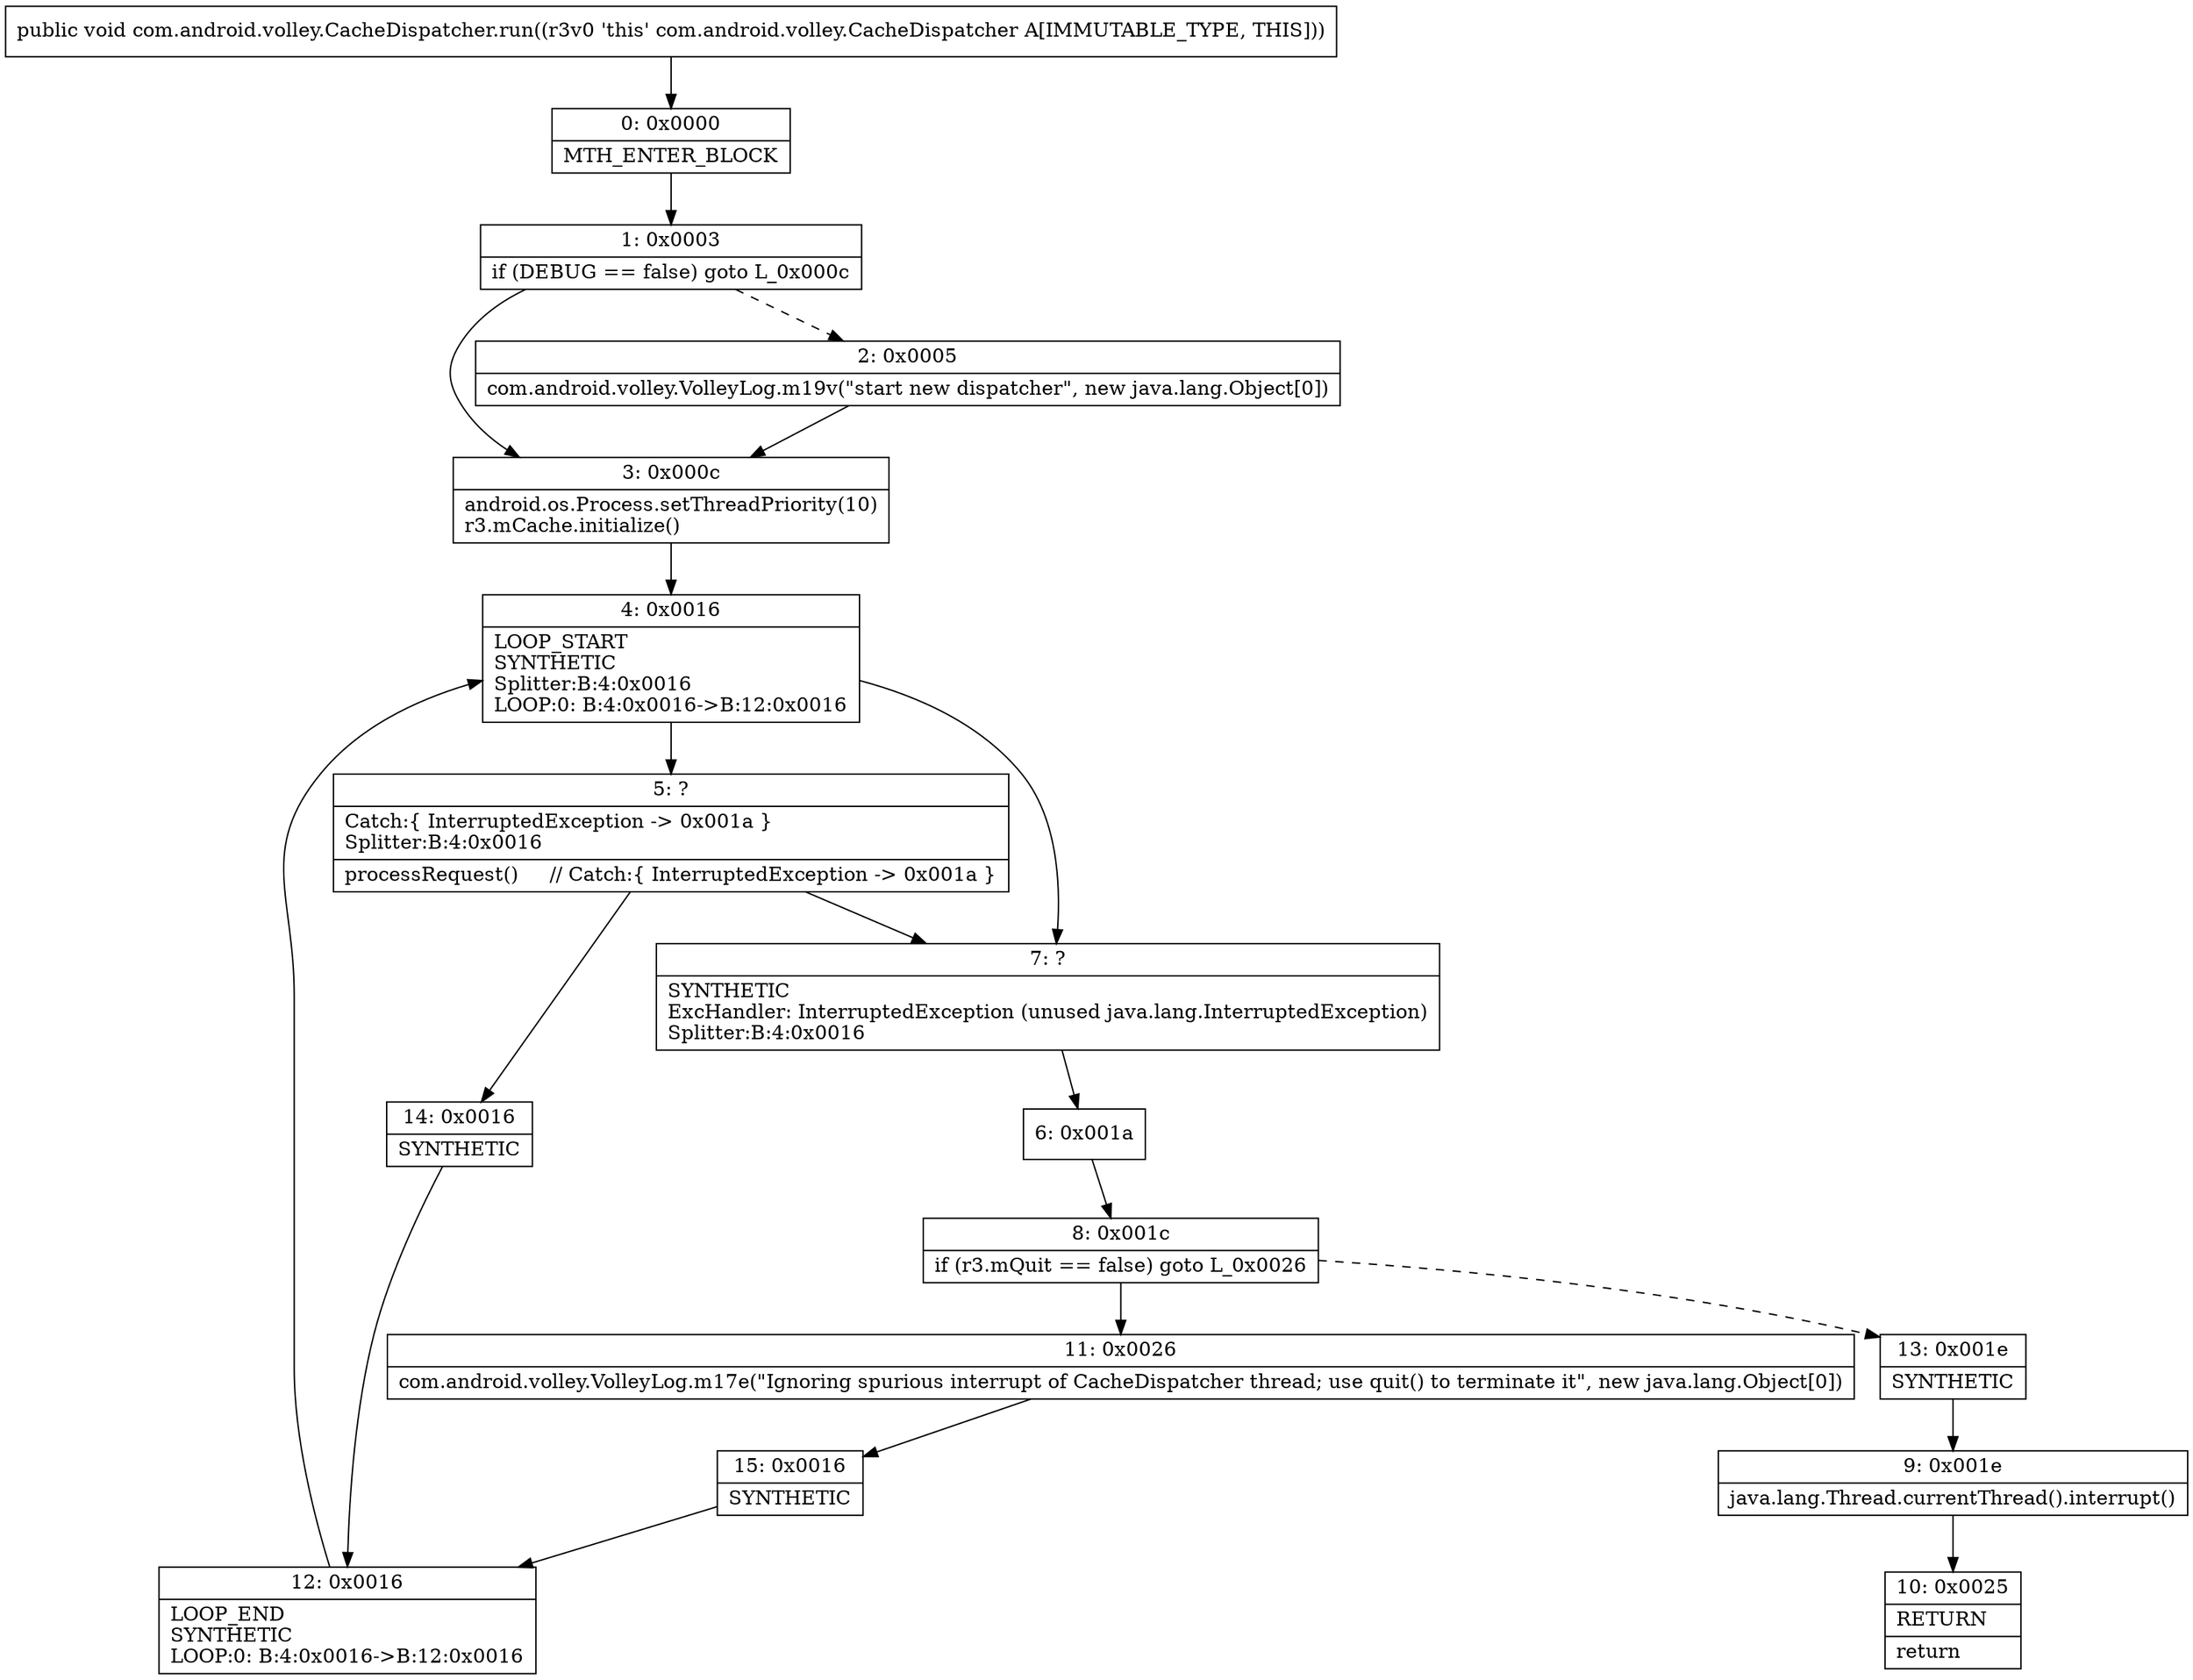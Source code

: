 digraph "CFG forcom.android.volley.CacheDispatcher.run()V" {
Node_0 [shape=record,label="{0\:\ 0x0000|MTH_ENTER_BLOCK\l}"];
Node_1 [shape=record,label="{1\:\ 0x0003|if (DEBUG == false) goto L_0x000c\l}"];
Node_2 [shape=record,label="{2\:\ 0x0005|com.android.volley.VolleyLog.m19v(\"start new dispatcher\", new java.lang.Object[0])\l}"];
Node_3 [shape=record,label="{3\:\ 0x000c|android.os.Process.setThreadPriority(10)\lr3.mCache.initialize()\l}"];
Node_4 [shape=record,label="{4\:\ 0x0016|LOOP_START\lSYNTHETIC\lSplitter:B:4:0x0016\lLOOP:0: B:4:0x0016\-\>B:12:0x0016\l}"];
Node_5 [shape=record,label="{5\:\ ?|Catch:\{ InterruptedException \-\> 0x001a \}\lSplitter:B:4:0x0016\l|processRequest()     \/\/ Catch:\{ InterruptedException \-\> 0x001a \}\l}"];
Node_6 [shape=record,label="{6\:\ 0x001a}"];
Node_7 [shape=record,label="{7\:\ ?|SYNTHETIC\lExcHandler: InterruptedException (unused java.lang.InterruptedException)\lSplitter:B:4:0x0016\l}"];
Node_8 [shape=record,label="{8\:\ 0x001c|if (r3.mQuit == false) goto L_0x0026\l}"];
Node_9 [shape=record,label="{9\:\ 0x001e|java.lang.Thread.currentThread().interrupt()\l}"];
Node_10 [shape=record,label="{10\:\ 0x0025|RETURN\l|return\l}"];
Node_11 [shape=record,label="{11\:\ 0x0026|com.android.volley.VolleyLog.m17e(\"Ignoring spurious interrupt of CacheDispatcher thread; use quit() to terminate it\", new java.lang.Object[0])\l}"];
Node_12 [shape=record,label="{12\:\ 0x0016|LOOP_END\lSYNTHETIC\lLOOP:0: B:4:0x0016\-\>B:12:0x0016\l}"];
Node_13 [shape=record,label="{13\:\ 0x001e|SYNTHETIC\l}"];
Node_14 [shape=record,label="{14\:\ 0x0016|SYNTHETIC\l}"];
Node_15 [shape=record,label="{15\:\ 0x0016|SYNTHETIC\l}"];
MethodNode[shape=record,label="{public void com.android.volley.CacheDispatcher.run((r3v0 'this' com.android.volley.CacheDispatcher A[IMMUTABLE_TYPE, THIS])) }"];
MethodNode -> Node_0;
Node_0 -> Node_1;
Node_1 -> Node_2[style=dashed];
Node_1 -> Node_3;
Node_2 -> Node_3;
Node_3 -> Node_4;
Node_4 -> Node_5;
Node_4 -> Node_7;
Node_5 -> Node_7;
Node_5 -> Node_14;
Node_6 -> Node_8;
Node_7 -> Node_6;
Node_8 -> Node_11;
Node_8 -> Node_13[style=dashed];
Node_9 -> Node_10;
Node_11 -> Node_15;
Node_12 -> Node_4;
Node_13 -> Node_9;
Node_14 -> Node_12;
Node_15 -> Node_12;
}

